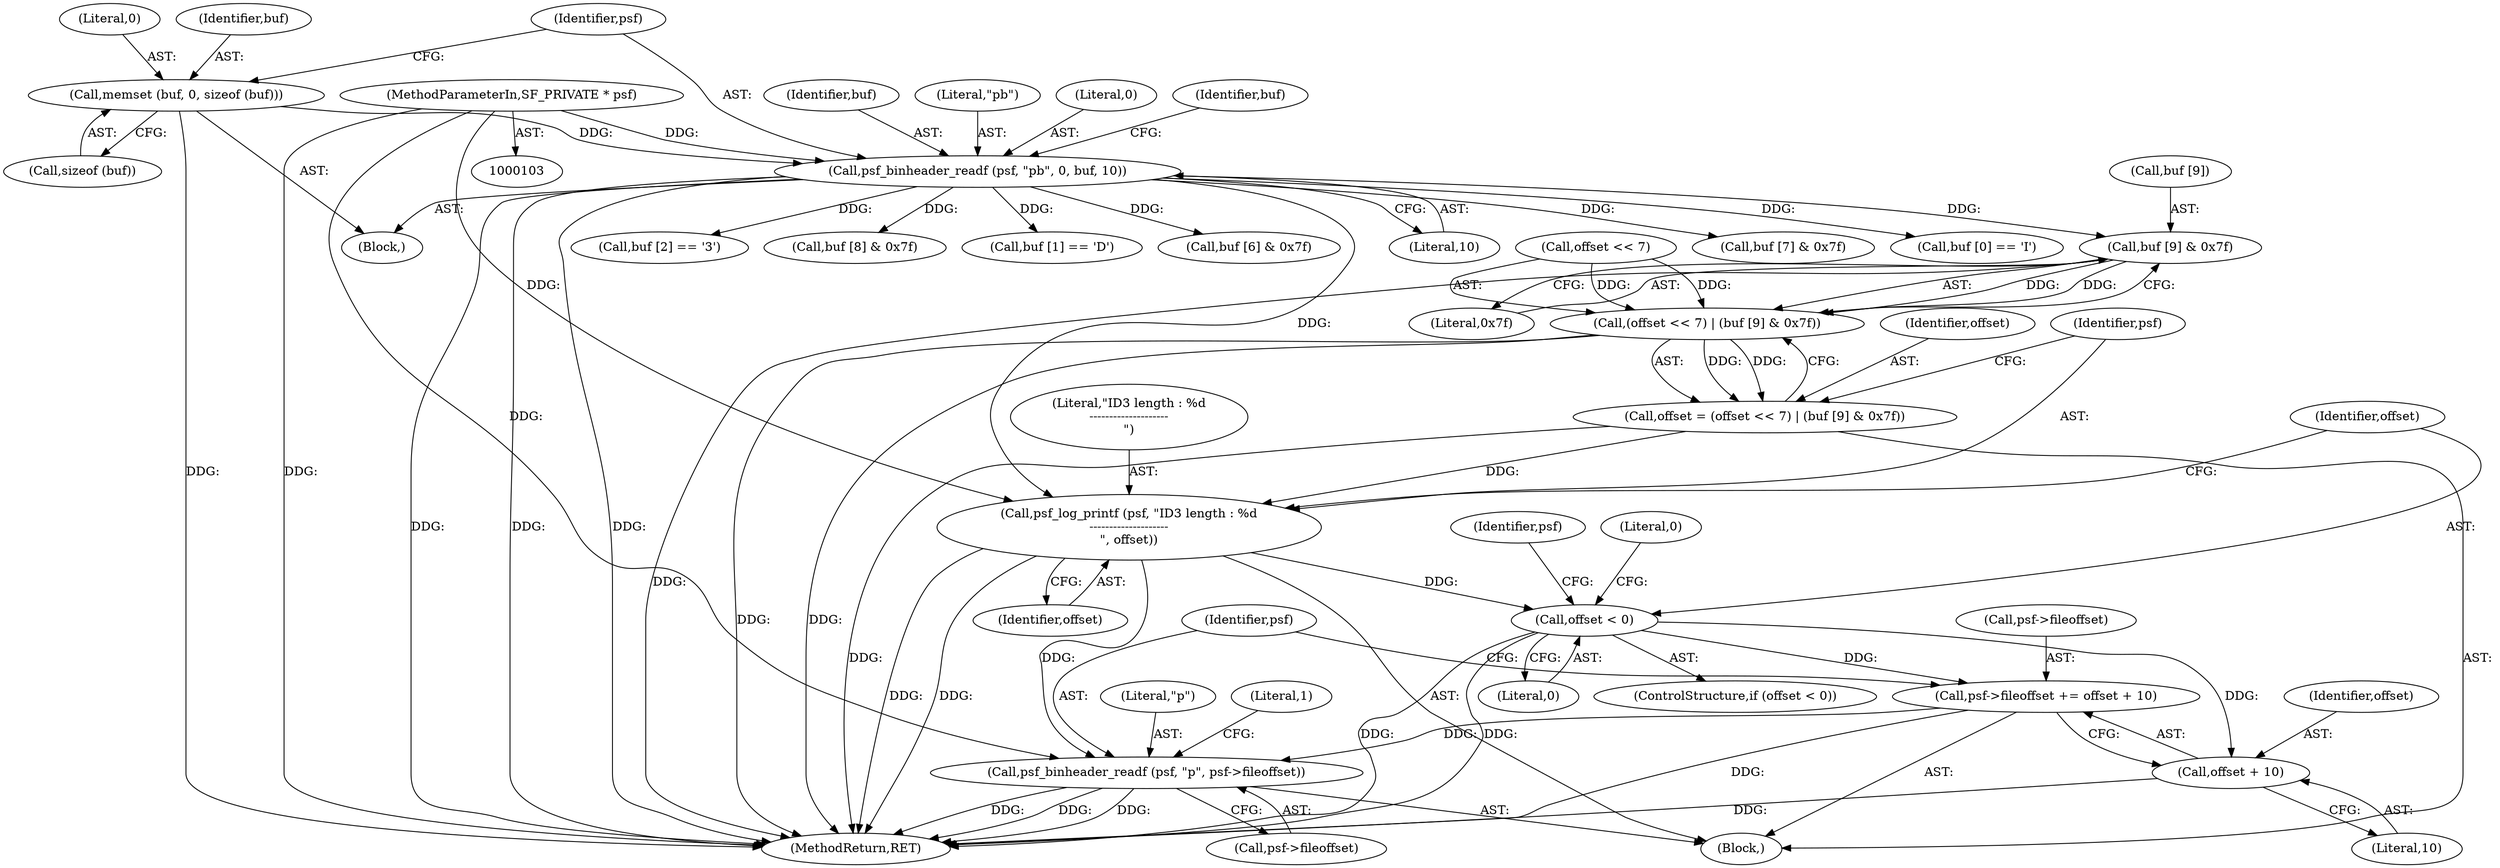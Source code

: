digraph "0_libsndfile_f457b7b5ecfe91697ed01cfc825772c4d8de1236@array" {
"1000173" [label="(Call,buf [9] & 0x7f)"];
"1000112" [label="(Call,psf_binheader_readf (psf, \"pb\", 0, buf, 10))"];
"1000104" [label="(MethodParameterIn,SF_PRIVATE * psf)"];
"1000107" [label="(Call,memset (buf, 0, sizeof (buf)))"];
"1000169" [label="(Call,(offset << 7) | (buf [9] & 0x7f))"];
"1000167" [label="(Call,offset = (offset << 7) | (buf [9] & 0x7f))"];
"1000178" [label="(Call,psf_log_printf (psf, \"ID3 length : %d\n--------------------\n\", offset))"];
"1000183" [label="(Call,offset < 0)"];
"1000188" [label="(Call,psf->fileoffset += offset + 10)"];
"1000195" [label="(Call,psf_binheader_readf (psf, \"p\", psf->fileoffset))"];
"1000192" [label="(Call,offset + 10)"];
"1000108" [label="(Identifier,buf)"];
"1000116" [label="(Identifier,buf)"];
"1000189" [label="(Call,psf->fileoffset)"];
"1000184" [label="(Identifier,offset)"];
"1000109" [label="(Literal,0)"];
"1000117" [label="(Literal,10)"];
"1000170" [label="(Call,offset << 7)"];
"1000182" [label="(ControlStructure,if (offset < 0))"];
"1000179" [label="(Identifier,psf)"];
"1000151" [label="(Call,buf [7] & 0x7f)"];
"1000114" [label="(Literal,\"pb\")"];
"1000197" [label="(Literal,\"p\")"];
"1000136" [label="(Block,)"];
"1000167" [label="(Call,offset = (offset << 7) | (buf [9] & 0x7f))"];
"1000120" [label="(Call,buf [0] == 'I')"];
"1000115" [label="(Literal,0)"];
"1000110" [label="(Call,sizeof (buf))"];
"1000180" [label="(Literal,\"ID3 length : %d\n--------------------\n\")"];
"1000196" [label="(Identifier,psf)"];
"1000194" [label="(Literal,10)"];
"1000205" [label="(MethodReturn,RET)"];
"1000174" [label="(Call,buf [9])"];
"1000113" [label="(Identifier,psf)"];
"1000178" [label="(Call,psf_log_printf (psf, \"ID3 length : %d\n--------------------\n\", offset))"];
"1000193" [label="(Identifier,offset)"];
"1000173" [label="(Call,buf [9] & 0x7f)"];
"1000190" [label="(Identifier,psf)"];
"1000168" [label="(Identifier,offset)"];
"1000187" [label="(Literal,0)"];
"1000131" [label="(Call,buf [2] == '3')"];
"1000112" [label="(Call,psf_binheader_readf (psf, \"pb\", 0, buf, 10))"];
"1000198" [label="(Call,psf->fileoffset)"];
"1000192" [label="(Call,offset + 10)"];
"1000183" [label="(Call,offset < 0)"];
"1000195" [label="(Call,psf_binheader_readf (psf, \"p\", psf->fileoffset))"];
"1000107" [label="(Call,memset (buf, 0, sizeof (buf)))"];
"1000185" [label="(Literal,0)"];
"1000181" [label="(Identifier,offset)"];
"1000177" [label="(Literal,0x7f)"];
"1000202" [label="(Literal,1)"];
"1000169" [label="(Call,(offset << 7) | (buf [9] & 0x7f))"];
"1000122" [label="(Identifier,buf)"];
"1000162" [label="(Call,buf [8] & 0x7f)"];
"1000126" [label="(Call,buf [1] == 'D')"];
"1000104" [label="(MethodParameterIn,SF_PRIVATE * psf)"];
"1000105" [label="(Block,)"];
"1000140" [label="(Call,buf [6] & 0x7f)"];
"1000188" [label="(Call,psf->fileoffset += offset + 10)"];
"1000173" -> "1000169"  [label="AST: "];
"1000173" -> "1000177"  [label="CFG: "];
"1000174" -> "1000173"  [label="AST: "];
"1000177" -> "1000173"  [label="AST: "];
"1000169" -> "1000173"  [label="CFG: "];
"1000173" -> "1000205"  [label="DDG: "];
"1000173" -> "1000169"  [label="DDG: "];
"1000173" -> "1000169"  [label="DDG: "];
"1000112" -> "1000173"  [label="DDG: "];
"1000112" -> "1000105"  [label="AST: "];
"1000112" -> "1000117"  [label="CFG: "];
"1000113" -> "1000112"  [label="AST: "];
"1000114" -> "1000112"  [label="AST: "];
"1000115" -> "1000112"  [label="AST: "];
"1000116" -> "1000112"  [label="AST: "];
"1000117" -> "1000112"  [label="AST: "];
"1000122" -> "1000112"  [label="CFG: "];
"1000112" -> "1000205"  [label="DDG: "];
"1000112" -> "1000205"  [label="DDG: "];
"1000112" -> "1000205"  [label="DDG: "];
"1000104" -> "1000112"  [label="DDG: "];
"1000107" -> "1000112"  [label="DDG: "];
"1000112" -> "1000120"  [label="DDG: "];
"1000112" -> "1000126"  [label="DDG: "];
"1000112" -> "1000131"  [label="DDG: "];
"1000112" -> "1000140"  [label="DDG: "];
"1000112" -> "1000151"  [label="DDG: "];
"1000112" -> "1000162"  [label="DDG: "];
"1000112" -> "1000178"  [label="DDG: "];
"1000104" -> "1000103"  [label="AST: "];
"1000104" -> "1000205"  [label="DDG: "];
"1000104" -> "1000178"  [label="DDG: "];
"1000104" -> "1000195"  [label="DDG: "];
"1000107" -> "1000105"  [label="AST: "];
"1000107" -> "1000110"  [label="CFG: "];
"1000108" -> "1000107"  [label="AST: "];
"1000109" -> "1000107"  [label="AST: "];
"1000110" -> "1000107"  [label="AST: "];
"1000113" -> "1000107"  [label="CFG: "];
"1000107" -> "1000205"  [label="DDG: "];
"1000169" -> "1000167"  [label="AST: "];
"1000170" -> "1000169"  [label="AST: "];
"1000167" -> "1000169"  [label="CFG: "];
"1000169" -> "1000205"  [label="DDG: "];
"1000169" -> "1000205"  [label="DDG: "];
"1000169" -> "1000167"  [label="DDG: "];
"1000169" -> "1000167"  [label="DDG: "];
"1000170" -> "1000169"  [label="DDG: "];
"1000170" -> "1000169"  [label="DDG: "];
"1000167" -> "1000136"  [label="AST: "];
"1000168" -> "1000167"  [label="AST: "];
"1000179" -> "1000167"  [label="CFG: "];
"1000167" -> "1000205"  [label="DDG: "];
"1000167" -> "1000178"  [label="DDG: "];
"1000178" -> "1000136"  [label="AST: "];
"1000178" -> "1000181"  [label="CFG: "];
"1000179" -> "1000178"  [label="AST: "];
"1000180" -> "1000178"  [label="AST: "];
"1000181" -> "1000178"  [label="AST: "];
"1000184" -> "1000178"  [label="CFG: "];
"1000178" -> "1000205"  [label="DDG: "];
"1000178" -> "1000205"  [label="DDG: "];
"1000178" -> "1000183"  [label="DDG: "];
"1000178" -> "1000195"  [label="DDG: "];
"1000183" -> "1000182"  [label="AST: "];
"1000183" -> "1000185"  [label="CFG: "];
"1000184" -> "1000183"  [label="AST: "];
"1000185" -> "1000183"  [label="AST: "];
"1000187" -> "1000183"  [label="CFG: "];
"1000190" -> "1000183"  [label="CFG: "];
"1000183" -> "1000205"  [label="DDG: "];
"1000183" -> "1000205"  [label="DDG: "];
"1000183" -> "1000188"  [label="DDG: "];
"1000183" -> "1000192"  [label="DDG: "];
"1000188" -> "1000136"  [label="AST: "];
"1000188" -> "1000192"  [label="CFG: "];
"1000189" -> "1000188"  [label="AST: "];
"1000192" -> "1000188"  [label="AST: "];
"1000196" -> "1000188"  [label="CFG: "];
"1000188" -> "1000205"  [label="DDG: "];
"1000188" -> "1000195"  [label="DDG: "];
"1000195" -> "1000136"  [label="AST: "];
"1000195" -> "1000198"  [label="CFG: "];
"1000196" -> "1000195"  [label="AST: "];
"1000197" -> "1000195"  [label="AST: "];
"1000198" -> "1000195"  [label="AST: "];
"1000202" -> "1000195"  [label="CFG: "];
"1000195" -> "1000205"  [label="DDG: "];
"1000195" -> "1000205"  [label="DDG: "];
"1000195" -> "1000205"  [label="DDG: "];
"1000192" -> "1000194"  [label="CFG: "];
"1000193" -> "1000192"  [label="AST: "];
"1000194" -> "1000192"  [label="AST: "];
"1000192" -> "1000205"  [label="DDG: "];
}
